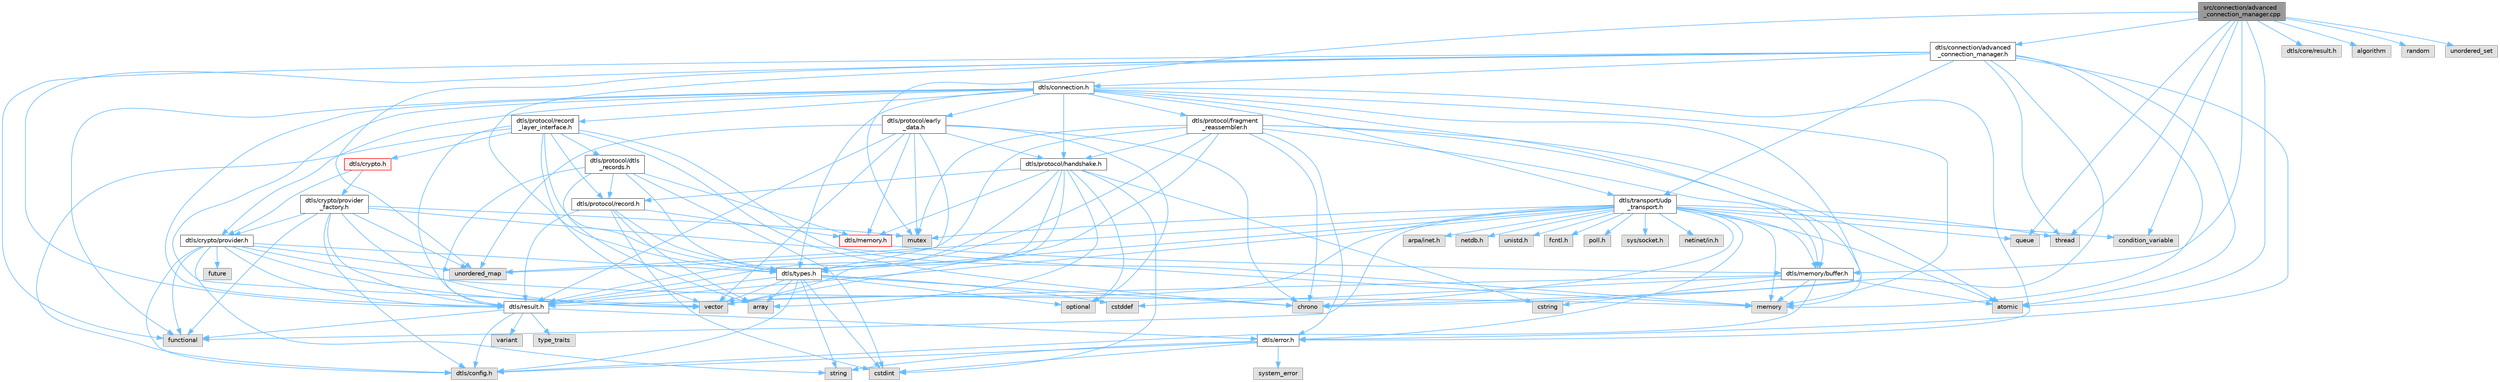 digraph "src/connection/advanced_connection_manager.cpp"
{
 // LATEX_PDF_SIZE
  bgcolor="transparent";
  edge [fontname=Helvetica,fontsize=10,labelfontname=Helvetica,labelfontsize=10];
  node [fontname=Helvetica,fontsize=10,shape=box,height=0.2,width=0.4];
  Node1 [id="Node000001",label="src/connection/advanced\l_connection_manager.cpp",height=0.2,width=0.4,color="gray40", fillcolor="grey60", style="filled", fontcolor="black",tooltip="Implementation of advanced connection pooling and management."];
  Node1 -> Node2 [id="edge1_Node000001_Node000002",color="steelblue1",style="solid",tooltip=" "];
  Node2 [id="Node000002",label="dtls/connection/advanced\l_connection_manager.h",height=0.2,width=0.4,color="grey40", fillcolor="white", style="filled",URL="$advanced__connection__manager_8h.html",tooltip="Advanced connection pooling and management for DTLS v1.3."];
  Node2 -> Node3 [id="edge2_Node000002_Node000003",color="steelblue1",style="solid",tooltip=" "];
  Node3 [id="Node000003",label="dtls/types.h",height=0.2,width=0.4,color="grey40", fillcolor="white", style="filled",URL="$types_8h.html",tooltip="Core DTLS v1.3 Protocol Types and Constants."];
  Node3 -> Node4 [id="edge3_Node000003_Node000004",color="steelblue1",style="solid",tooltip=" "];
  Node4 [id="Node000004",label="dtls/config.h",height=0.2,width=0.4,color="grey60", fillcolor="#E0E0E0", style="filled",tooltip=" "];
  Node3 -> Node5 [id="edge4_Node000003_Node000005",color="steelblue1",style="solid",tooltip=" "];
  Node5 [id="Node000005",label="dtls/result.h",height=0.2,width=0.4,color="grey40", fillcolor="white", style="filled",URL="$result_8h.html",tooltip=" "];
  Node5 -> Node4 [id="edge5_Node000005_Node000004",color="steelblue1",style="solid",tooltip=" "];
  Node5 -> Node6 [id="edge6_Node000005_Node000006",color="steelblue1",style="solid",tooltip=" "];
  Node6 [id="Node000006",label="dtls/error.h",height=0.2,width=0.4,color="grey40", fillcolor="white", style="filled",URL="$error_8h.html",tooltip=" "];
  Node6 -> Node4 [id="edge7_Node000006_Node000004",color="steelblue1",style="solid",tooltip=" "];
  Node6 -> Node7 [id="edge8_Node000006_Node000007",color="steelblue1",style="solid",tooltip=" "];
  Node7 [id="Node000007",label="system_error",height=0.2,width=0.4,color="grey60", fillcolor="#E0E0E0", style="filled",tooltip=" "];
  Node6 -> Node8 [id="edge9_Node000006_Node000008",color="steelblue1",style="solid",tooltip=" "];
  Node8 [id="Node000008",label="string",height=0.2,width=0.4,color="grey60", fillcolor="#E0E0E0", style="filled",tooltip=" "];
  Node6 -> Node9 [id="edge10_Node000006_Node000009",color="steelblue1",style="solid",tooltip=" "];
  Node9 [id="Node000009",label="cstdint",height=0.2,width=0.4,color="grey60", fillcolor="#E0E0E0", style="filled",tooltip=" "];
  Node5 -> Node10 [id="edge11_Node000005_Node000010",color="steelblue1",style="solid",tooltip=" "];
  Node10 [id="Node000010",label="variant",height=0.2,width=0.4,color="grey60", fillcolor="#E0E0E0", style="filled",tooltip=" "];
  Node5 -> Node11 [id="edge12_Node000005_Node000011",color="steelblue1",style="solid",tooltip=" "];
  Node11 [id="Node000011",label="functional",height=0.2,width=0.4,color="grey60", fillcolor="#E0E0E0", style="filled",tooltip=" "];
  Node5 -> Node12 [id="edge13_Node000005_Node000012",color="steelblue1",style="solid",tooltip=" "];
  Node12 [id="Node000012",label="type_traits",height=0.2,width=0.4,color="grey60", fillcolor="#E0E0E0", style="filled",tooltip=" "];
  Node3 -> Node9 [id="edge14_Node000003_Node000009",color="steelblue1",style="solid",tooltip=" "];
  Node3 -> Node13 [id="edge15_Node000003_Node000013",color="steelblue1",style="solid",tooltip=" "];
  Node13 [id="Node000013",label="cstddef",height=0.2,width=0.4,color="grey60", fillcolor="#E0E0E0", style="filled",tooltip=" "];
  Node3 -> Node14 [id="edge16_Node000003_Node000014",color="steelblue1",style="solid",tooltip=" "];
  Node14 [id="Node000014",label="array",height=0.2,width=0.4,color="grey60", fillcolor="#E0E0E0", style="filled",tooltip=" "];
  Node3 -> Node15 [id="edge17_Node000003_Node000015",color="steelblue1",style="solid",tooltip=" "];
  Node15 [id="Node000015",label="vector",height=0.2,width=0.4,color="grey60", fillcolor="#E0E0E0", style="filled",tooltip=" "];
  Node3 -> Node8 [id="edge18_Node000003_Node000008",color="steelblue1",style="solid",tooltip=" "];
  Node3 -> Node16 [id="edge19_Node000003_Node000016",color="steelblue1",style="solid",tooltip=" "];
  Node16 [id="Node000016",label="chrono",height=0.2,width=0.4,color="grey60", fillcolor="#E0E0E0", style="filled",tooltip=" "];
  Node3 -> Node17 [id="edge20_Node000003_Node000017",color="steelblue1",style="solid",tooltip=" "];
  Node17 [id="Node000017",label="optional",height=0.2,width=0.4,color="grey60", fillcolor="#E0E0E0", style="filled",tooltip=" "];
  Node2 -> Node6 [id="edge21_Node000002_Node000006",color="steelblue1",style="solid",tooltip=" "];
  Node2 -> Node5 [id="edge22_Node000002_Node000005",color="steelblue1",style="solid",tooltip=" "];
  Node2 -> Node18 [id="edge23_Node000002_Node000018",color="steelblue1",style="solid",tooltip=" "];
  Node18 [id="Node000018",label="dtls/connection.h",height=0.2,width=0.4,color="grey40", fillcolor="white", style="filled",URL="$connection_8h.html",tooltip="DTLS v1.3 Connection Management API."];
  Node18 -> Node6 [id="edge24_Node000018_Node000006",color="steelblue1",style="solid",tooltip=" "];
  Node18 -> Node5 [id="edge25_Node000018_Node000005",color="steelblue1",style="solid",tooltip=" "];
  Node18 -> Node3 [id="edge26_Node000018_Node000003",color="steelblue1",style="solid",tooltip=" "];
  Node18 -> Node19 [id="edge27_Node000018_Node000019",color="steelblue1",style="solid",tooltip=" "];
  Node19 [id="Node000019",label="dtls/crypto/provider.h",height=0.2,width=0.4,color="grey40", fillcolor="white", style="filled",URL="$provider_8h.html",tooltip="DTLS v1.3 Cryptographic Provider Interface."];
  Node19 -> Node4 [id="edge28_Node000019_Node000004",color="steelblue1",style="solid",tooltip=" "];
  Node19 -> Node3 [id="edge29_Node000019_Node000003",color="steelblue1",style="solid",tooltip=" "];
  Node19 -> Node5 [id="edge30_Node000019_Node000005",color="steelblue1",style="solid",tooltip=" "];
  Node19 -> Node20 [id="edge31_Node000019_Node000020",color="steelblue1",style="solid",tooltip=" "];
  Node20 [id="Node000020",label="memory",height=0.2,width=0.4,color="grey60", fillcolor="#E0E0E0", style="filled",tooltip=" "];
  Node19 -> Node15 [id="edge32_Node000019_Node000015",color="steelblue1",style="solid",tooltip=" "];
  Node19 -> Node8 [id="edge33_Node000019_Node000008",color="steelblue1",style="solid",tooltip=" "];
  Node19 -> Node11 [id="edge34_Node000019_Node000011",color="steelblue1",style="solid",tooltip=" "];
  Node19 -> Node21 [id="edge35_Node000019_Node000021",color="steelblue1",style="solid",tooltip=" "];
  Node21 [id="Node000021",label="future",height=0.2,width=0.4,color="grey60", fillcolor="#E0E0E0", style="filled",tooltip=" "];
  Node19 -> Node22 [id="edge36_Node000019_Node000022",color="steelblue1",style="solid",tooltip=" "];
  Node22 [id="Node000022",label="unordered_map",height=0.2,width=0.4,color="grey60", fillcolor="#E0E0E0", style="filled",tooltip=" "];
  Node18 -> Node23 [id="edge37_Node000018_Node000023",color="steelblue1",style="solid",tooltip=" "];
  Node23 [id="Node000023",label="dtls/protocol/record\l_layer_interface.h",height=0.2,width=0.4,color="grey40", fillcolor="white", style="filled",URL="$record__layer__interface_8h.html",tooltip=" "];
  Node23 -> Node4 [id="edge38_Node000023_Node000004",color="steelblue1",style="solid",tooltip=" "];
  Node23 -> Node3 [id="edge39_Node000023_Node000003",color="steelblue1",style="solid",tooltip=" "];
  Node23 -> Node5 [id="edge40_Node000023_Node000005",color="steelblue1",style="solid",tooltip=" "];
  Node23 -> Node24 [id="edge41_Node000023_Node000024",color="steelblue1",style="solid",tooltip=" "];
  Node24 [id="Node000024",label="dtls/protocol/record.h",height=0.2,width=0.4,color="grey40", fillcolor="white", style="filled",URL="$record_8h.html",tooltip=" "];
  Node24 -> Node3 [id="edge42_Node000024_Node000003",color="steelblue1",style="solid",tooltip=" "];
  Node24 -> Node5 [id="edge43_Node000024_Node000005",color="steelblue1",style="solid",tooltip=" "];
  Node24 -> Node25 [id="edge44_Node000024_Node000025",color="steelblue1",style="solid",tooltip=" "];
  Node25 [id="Node000025",label="dtls/memory.h",height=0.2,width=0.4,color="red", fillcolor="#FFF0F0", style="filled",URL="$memory_8h.html",tooltip=" "];
  Node25 -> Node26 [id="edge45_Node000025_Node000026",color="steelblue1",style="solid",tooltip=" "];
  Node26 [id="Node000026",label="dtls/memory/buffer.h",height=0.2,width=0.4,color="grey40", fillcolor="white", style="filled",URL="$buffer_8h.html",tooltip=" "];
  Node26 -> Node4 [id="edge46_Node000026_Node000004",color="steelblue1",style="solid",tooltip=" "];
  Node26 -> Node5 [id="edge47_Node000026_Node000005",color="steelblue1",style="solid",tooltip=" "];
  Node26 -> Node20 [id="edge48_Node000026_Node000020",color="steelblue1",style="solid",tooltip=" "];
  Node26 -> Node13 [id="edge49_Node000026_Node000013",color="steelblue1",style="solid",tooltip=" "];
  Node26 -> Node27 [id="edge50_Node000026_Node000027",color="steelblue1",style="solid",tooltip=" "];
  Node27 [id="Node000027",label="cstring",height=0.2,width=0.4,color="grey60", fillcolor="#E0E0E0", style="filled",tooltip=" "];
  Node26 -> Node28 [id="edge51_Node000026_Node000028",color="steelblue1",style="solid",tooltip=" "];
  Node28 [id="Node000028",label="atomic",height=0.2,width=0.4,color="grey60", fillcolor="#E0E0E0", style="filled",tooltip=" "];
  Node24 -> Node9 [id="edge52_Node000024_Node000009",color="steelblue1",style="solid",tooltip=" "];
  Node24 -> Node14 [id="edge53_Node000024_Node000014",color="steelblue1",style="solid",tooltip=" "];
  Node23 -> Node34 [id="edge54_Node000023_Node000034",color="steelblue1",style="solid",tooltip=" "];
  Node34 [id="Node000034",label="dtls/protocol/dtls\l_records.h",height=0.2,width=0.4,color="grey40", fillcolor="white", style="filled",URL="$dtls__records_8h.html",tooltip=" "];
  Node34 -> Node3 [id="edge55_Node000034_Node000003",color="steelblue1",style="solid",tooltip=" "];
  Node34 -> Node5 [id="edge56_Node000034_Node000005",color="steelblue1",style="solid",tooltip=" "];
  Node34 -> Node25 [id="edge57_Node000034_Node000025",color="steelblue1",style="solid",tooltip=" "];
  Node34 -> Node24 [id="edge58_Node000034_Node000024",color="steelblue1",style="solid",tooltip=" "];
  Node34 -> Node9 [id="edge59_Node000034_Node000009",color="steelblue1",style="solid",tooltip=" "];
  Node34 -> Node14 [id="edge60_Node000034_Node000014",color="steelblue1",style="solid",tooltip=" "];
  Node23 -> Node35 [id="edge61_Node000023_Node000035",color="steelblue1",style="solid",tooltip=" "];
  Node35 [id="Node000035",label="dtls/crypto.h",height=0.2,width=0.4,color="red", fillcolor="#FFF0F0", style="filled",URL="$crypto_8h.html",tooltip=" "];
  Node35 -> Node19 [id="edge62_Node000035_Node000019",color="steelblue1",style="solid",tooltip=" "];
  Node35 -> Node36 [id="edge63_Node000035_Node000036",color="steelblue1",style="solid",tooltip=" "];
  Node36 [id="Node000036",label="dtls/crypto/provider\l_factory.h",height=0.2,width=0.4,color="grey40", fillcolor="white", style="filled",URL="$provider__factory_8h.html",tooltip=" "];
  Node36 -> Node4 [id="edge64_Node000036_Node000004",color="steelblue1",style="solid",tooltip=" "];
  Node36 -> Node19 [id="edge65_Node000036_Node000019",color="steelblue1",style="solid",tooltip=" "];
  Node36 -> Node5 [id="edge66_Node000036_Node000005",color="steelblue1",style="solid",tooltip=" "];
  Node36 -> Node20 [id="edge67_Node000036_Node000020",color="steelblue1",style="solid",tooltip=" "];
  Node36 -> Node15 [id="edge68_Node000036_Node000015",color="steelblue1",style="solid",tooltip=" "];
  Node36 -> Node11 [id="edge69_Node000036_Node000011",color="steelblue1",style="solid",tooltip=" "];
  Node36 -> Node22 [id="edge70_Node000036_Node000022",color="steelblue1",style="solid",tooltip=" "];
  Node36 -> Node31 [id="edge71_Node000036_Node000031",color="steelblue1",style="solid",tooltip=" "];
  Node31 [id="Node000031",label="mutex",height=0.2,width=0.4,color="grey60", fillcolor="#E0E0E0", style="filled",tooltip=" "];
  Node23 -> Node20 [id="edge72_Node000023_Node000020",color="steelblue1",style="solid",tooltip=" "];
  Node23 -> Node15 [id="edge73_Node000023_Node000015",color="steelblue1",style="solid",tooltip=" "];
  Node23 -> Node16 [id="edge74_Node000023_Node000016",color="steelblue1",style="solid",tooltip=" "];
  Node18 -> Node42 [id="edge75_Node000018_Node000042",color="steelblue1",style="solid",tooltip=" "];
  Node42 [id="Node000042",label="dtls/protocol/handshake.h",height=0.2,width=0.4,color="grey40", fillcolor="white", style="filled",URL="$handshake_8h.html",tooltip=" "];
  Node42 -> Node3 [id="edge76_Node000042_Node000003",color="steelblue1",style="solid",tooltip=" "];
  Node42 -> Node5 [id="edge77_Node000042_Node000005",color="steelblue1",style="solid",tooltip=" "];
  Node42 -> Node25 [id="edge78_Node000042_Node000025",color="steelblue1",style="solid",tooltip=" "];
  Node42 -> Node24 [id="edge79_Node000042_Node000024",color="steelblue1",style="solid",tooltip=" "];
  Node42 -> Node9 [id="edge80_Node000042_Node000009",color="steelblue1",style="solid",tooltip=" "];
  Node42 -> Node15 [id="edge81_Node000042_Node000015",color="steelblue1",style="solid",tooltip=" "];
  Node42 -> Node14 [id="edge82_Node000042_Node000014",color="steelblue1",style="solid",tooltip=" "];
  Node42 -> Node17 [id="edge83_Node000042_Node000017",color="steelblue1",style="solid",tooltip=" "];
  Node42 -> Node27 [id="edge84_Node000042_Node000027",color="steelblue1",style="solid",tooltip=" "];
  Node18 -> Node43 [id="edge85_Node000018_Node000043",color="steelblue1",style="solid",tooltip=" "];
  Node43 [id="Node000043",label="dtls/protocol/early\l_data.h",height=0.2,width=0.4,color="grey40", fillcolor="white", style="filled",URL="$early__data_8h.html",tooltip=" "];
  Node43 -> Node3 [id="edge86_Node000043_Node000003",color="steelblue1",style="solid",tooltip=" "];
  Node43 -> Node5 [id="edge87_Node000043_Node000005",color="steelblue1",style="solid",tooltip=" "];
  Node43 -> Node25 [id="edge88_Node000043_Node000025",color="steelblue1",style="solid",tooltip=" "];
  Node43 -> Node42 [id="edge89_Node000043_Node000042",color="steelblue1",style="solid",tooltip=" "];
  Node43 -> Node16 [id="edge90_Node000043_Node000016",color="steelblue1",style="solid",tooltip=" "];
  Node43 -> Node15 [id="edge91_Node000043_Node000015",color="steelblue1",style="solid",tooltip=" "];
  Node43 -> Node22 [id="edge92_Node000043_Node000022",color="steelblue1",style="solid",tooltip=" "];
  Node43 -> Node31 [id="edge93_Node000043_Node000031",color="steelblue1",style="solid",tooltip=" "];
  Node43 -> Node17 [id="edge94_Node000043_Node000017",color="steelblue1",style="solid",tooltip=" "];
  Node18 -> Node44 [id="edge95_Node000018_Node000044",color="steelblue1",style="solid",tooltip=" "];
  Node44 [id="Node000044",label="dtls/protocol/fragment\l_reassembler.h",height=0.2,width=0.4,color="grey40", fillcolor="white", style="filled",URL="$fragment__reassembler_8h.html",tooltip=" "];
  Node44 -> Node6 [id="edge96_Node000044_Node000006",color="steelblue1",style="solid",tooltip=" "];
  Node44 -> Node5 [id="edge97_Node000044_Node000005",color="steelblue1",style="solid",tooltip=" "];
  Node44 -> Node26 [id="edge98_Node000044_Node000026",color="steelblue1",style="solid",tooltip=" "];
  Node44 -> Node42 [id="edge99_Node000044_Node000042",color="steelblue1",style="solid",tooltip=" "];
  Node44 -> Node20 [id="edge100_Node000044_Node000020",color="steelblue1",style="solid",tooltip=" "];
  Node44 -> Node22 [id="edge101_Node000044_Node000022",color="steelblue1",style="solid",tooltip=" "];
  Node44 -> Node16 [id="edge102_Node000044_Node000016",color="steelblue1",style="solid",tooltip=" "];
  Node44 -> Node31 [id="edge103_Node000044_Node000031",color="steelblue1",style="solid",tooltip=" "];
  Node44 -> Node28 [id="edge104_Node000044_Node000028",color="steelblue1",style="solid",tooltip=" "];
  Node44 -> Node15 [id="edge105_Node000044_Node000015",color="steelblue1",style="solid",tooltip=" "];
  Node18 -> Node26 [id="edge106_Node000018_Node000026",color="steelblue1",style="solid",tooltip=" "];
  Node18 -> Node45 [id="edge107_Node000018_Node000045",color="steelblue1",style="solid",tooltip=" "];
  Node45 [id="Node000045",label="dtls/transport/udp\l_transport.h",height=0.2,width=0.4,color="grey40", fillcolor="white", style="filled",URL="$udp__transport_8h.html",tooltip=" "];
  Node45 -> Node6 [id="edge108_Node000045_Node000006",color="steelblue1",style="solid",tooltip=" "];
  Node45 -> Node5 [id="edge109_Node000045_Node000005",color="steelblue1",style="solid",tooltip=" "];
  Node45 -> Node3 [id="edge110_Node000045_Node000003",color="steelblue1",style="solid",tooltip=" "];
  Node45 -> Node26 [id="edge111_Node000045_Node000026",color="steelblue1",style="solid",tooltip=" "];
  Node45 -> Node20 [id="edge112_Node000045_Node000020",color="steelblue1",style="solid",tooltip=" "];
  Node45 -> Node11 [id="edge113_Node000045_Node000011",color="steelblue1",style="solid",tooltip=" "];
  Node45 -> Node33 [id="edge114_Node000045_Node000033",color="steelblue1",style="solid",tooltip=" "];
  Node33 [id="Node000033",label="thread",height=0.2,width=0.4,color="grey60", fillcolor="#E0E0E0", style="filled",tooltip=" "];
  Node45 -> Node28 [id="edge115_Node000045_Node000028",color="steelblue1",style="solid",tooltip=" "];
  Node45 -> Node16 [id="edge116_Node000045_Node000016",color="steelblue1",style="solid",tooltip=" "];
  Node45 -> Node15 [id="edge117_Node000045_Node000015",color="steelblue1",style="solid",tooltip=" "];
  Node45 -> Node22 [id="edge118_Node000045_Node000022",color="steelblue1",style="solid",tooltip=" "];
  Node45 -> Node30 [id="edge119_Node000045_Node000030",color="steelblue1",style="solid",tooltip=" "];
  Node30 [id="Node000030",label="queue",height=0.2,width=0.4,color="grey60", fillcolor="#E0E0E0", style="filled",tooltip=" "];
  Node45 -> Node31 [id="edge120_Node000045_Node000031",color="steelblue1",style="solid",tooltip=" "];
  Node45 -> Node46 [id="edge121_Node000045_Node000046",color="steelblue1",style="solid",tooltip=" "];
  Node46 [id="Node000046",label="condition_variable",height=0.2,width=0.4,color="grey60", fillcolor="#E0E0E0", style="filled",tooltip=" "];
  Node45 -> Node47 [id="edge122_Node000045_Node000047",color="steelblue1",style="solid",tooltip=" "];
  Node47 [id="Node000047",label="sys/socket.h",height=0.2,width=0.4,color="grey60", fillcolor="#E0E0E0", style="filled",tooltip=" "];
  Node45 -> Node48 [id="edge123_Node000045_Node000048",color="steelblue1",style="solid",tooltip=" "];
  Node48 [id="Node000048",label="netinet/in.h",height=0.2,width=0.4,color="grey60", fillcolor="#E0E0E0", style="filled",tooltip=" "];
  Node45 -> Node49 [id="edge124_Node000045_Node000049",color="steelblue1",style="solid",tooltip=" "];
  Node49 [id="Node000049",label="arpa/inet.h",height=0.2,width=0.4,color="grey60", fillcolor="#E0E0E0", style="filled",tooltip=" "];
  Node45 -> Node50 [id="edge125_Node000045_Node000050",color="steelblue1",style="solid",tooltip=" "];
  Node50 [id="Node000050",label="netdb.h",height=0.2,width=0.4,color="grey60", fillcolor="#E0E0E0", style="filled",tooltip=" "];
  Node45 -> Node51 [id="edge126_Node000045_Node000051",color="steelblue1",style="solid",tooltip=" "];
  Node51 [id="Node000051",label="unistd.h",height=0.2,width=0.4,color="grey60", fillcolor="#E0E0E0", style="filled",tooltip=" "];
  Node45 -> Node52 [id="edge127_Node000045_Node000052",color="steelblue1",style="solid",tooltip=" "];
  Node52 [id="Node000052",label="fcntl.h",height=0.2,width=0.4,color="grey60", fillcolor="#E0E0E0", style="filled",tooltip=" "];
  Node45 -> Node53 [id="edge128_Node000045_Node000053",color="steelblue1",style="solid",tooltip=" "];
  Node53 [id="Node000053",label="poll.h",height=0.2,width=0.4,color="grey60", fillcolor="#E0E0E0", style="filled",tooltip=" "];
  Node18 -> Node20 [id="edge129_Node000018_Node000020",color="steelblue1",style="solid",tooltip=" "];
  Node18 -> Node11 [id="edge130_Node000018_Node000011",color="steelblue1",style="solid",tooltip=" "];
  Node18 -> Node16 [id="edge131_Node000018_Node000016",color="steelblue1",style="solid",tooltip=" "];
  Node18 -> Node15 [id="edge132_Node000018_Node000015",color="steelblue1",style="solid",tooltip=" "];
  Node2 -> Node45 [id="edge133_Node000002_Node000045",color="steelblue1",style="solid",tooltip=" "];
  Node2 -> Node20 [id="edge134_Node000002_Node000020",color="steelblue1",style="solid",tooltip=" "];
  Node2 -> Node16 [id="edge135_Node000002_Node000016",color="steelblue1",style="solid",tooltip=" "];
  Node2 -> Node11 [id="edge136_Node000002_Node000011",color="steelblue1",style="solid",tooltip=" "];
  Node2 -> Node22 [id="edge137_Node000002_Node000022",color="steelblue1",style="solid",tooltip=" "];
  Node2 -> Node33 [id="edge138_Node000002_Node000033",color="steelblue1",style="solid",tooltip=" "];
  Node2 -> Node28 [id="edge139_Node000002_Node000028",color="steelblue1",style="solid",tooltip=" "];
  Node1 -> Node54 [id="edge140_Node000001_Node000054",color="steelblue1",style="solid",tooltip=" "];
  Node54 [id="Node000054",label="dtls/core/result.h",height=0.2,width=0.4,color="grey60", fillcolor="#E0E0E0", style="filled",tooltip=" "];
  Node1 -> Node26 [id="edge141_Node000001_Node000026",color="steelblue1",style="solid",tooltip=" "];
  Node1 -> Node55 [id="edge142_Node000001_Node000055",color="steelblue1",style="solid",tooltip=" "];
  Node55 [id="Node000055",label="algorithm",height=0.2,width=0.4,color="grey60", fillcolor="#E0E0E0", style="filled",tooltip=" "];
  Node1 -> Node56 [id="edge143_Node000001_Node000056",color="steelblue1",style="solid",tooltip=" "];
  Node56 [id="Node000056",label="random",height=0.2,width=0.4,color="grey60", fillcolor="#E0E0E0", style="filled",tooltip=" "];
  Node1 -> Node33 [id="edge144_Node000001_Node000033",color="steelblue1",style="solid",tooltip=" "];
  Node1 -> Node31 [id="edge145_Node000001_Node000031",color="steelblue1",style="solid",tooltip=" "];
  Node1 -> Node46 [id="edge146_Node000001_Node000046",color="steelblue1",style="solid",tooltip=" "];
  Node1 -> Node28 [id="edge147_Node000001_Node000028",color="steelblue1",style="solid",tooltip=" "];
  Node1 -> Node30 [id="edge148_Node000001_Node000030",color="steelblue1",style="solid",tooltip=" "];
  Node1 -> Node57 [id="edge149_Node000001_Node000057",color="steelblue1",style="solid",tooltip=" "];
  Node57 [id="Node000057",label="unordered_set",height=0.2,width=0.4,color="grey60", fillcolor="#E0E0E0", style="filled",tooltip=" "];
}
